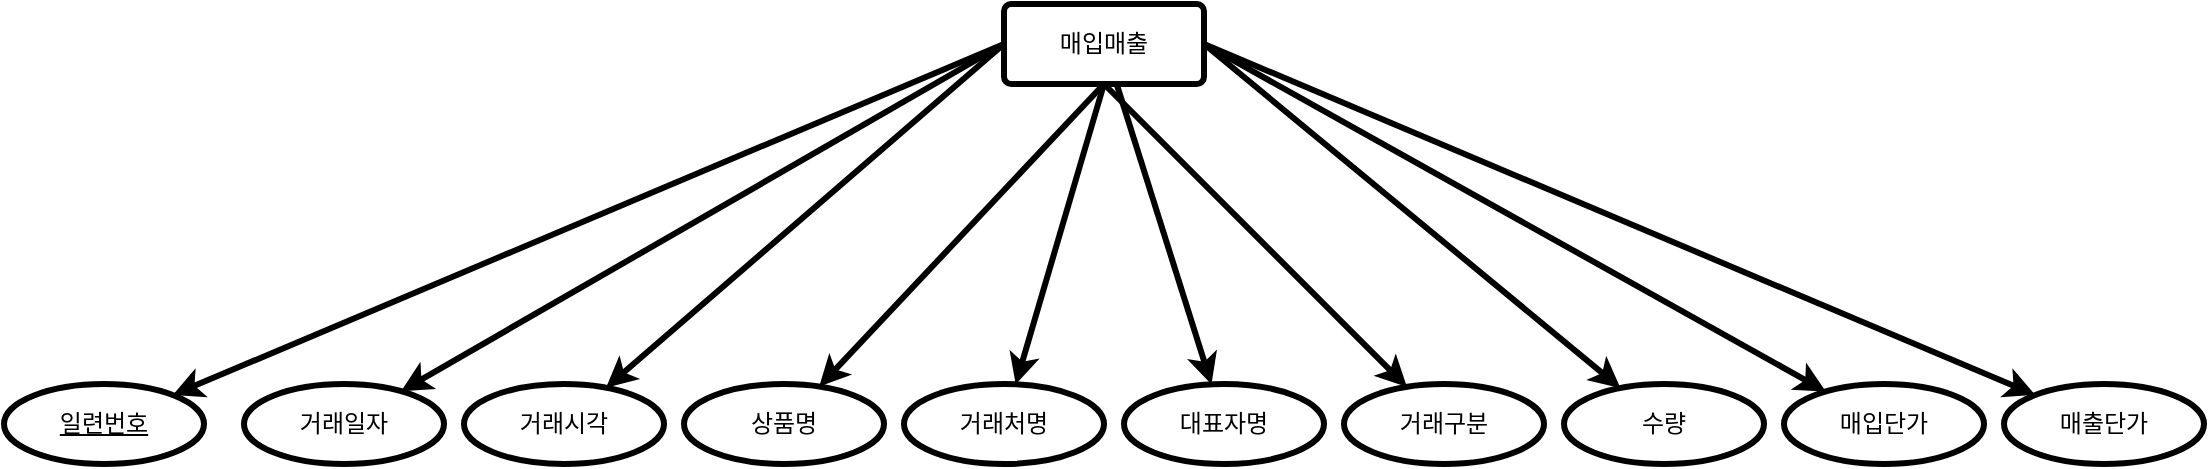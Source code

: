 <mxfile version="23.0.2" type="device">
  <diagram name="페이지-1" id="qDPNHNci_CPJ0-Eq26tW">
    <mxGraphModel dx="1387" dy="761" grid="1" gridSize="10" guides="1" tooltips="1" connect="1" arrows="1" fold="1" page="1" pageScale="1" pageWidth="4681" pageHeight="3300" math="0" shadow="0">
      <root>
        <mxCell id="0" />
        <mxCell id="1" parent="0" />
        <mxCell id="2RF4fjs5DgESaFg2jnWp-14" style="rounded=0;orthogonalLoop=1;jettySize=auto;html=1;exitX=0;exitY=0.5;exitDx=0;exitDy=0;strokeColor=default;strokeWidth=3;" parent="1" source="2RF4fjs5DgESaFg2jnWp-1" target="2RF4fjs5DgESaFg2jnWp-4" edge="1">
          <mxGeometry relative="1" as="geometry" />
        </mxCell>
        <mxCell id="2RF4fjs5DgESaFg2jnWp-15" style="rounded=0;orthogonalLoop=1;jettySize=auto;html=1;exitX=0;exitY=0.5;exitDx=0;exitDy=0;strokeColor=default;strokeWidth=3;" parent="1" source="2RF4fjs5DgESaFg2jnWp-1" target="2RF4fjs5DgESaFg2jnWp-5" edge="1">
          <mxGeometry relative="1" as="geometry" />
        </mxCell>
        <mxCell id="2RF4fjs5DgESaFg2jnWp-16" style="rounded=0;orthogonalLoop=1;jettySize=auto;html=1;exitX=0;exitY=0.5;exitDx=0;exitDy=0;strokeColor=default;strokeWidth=3;" parent="1" source="2RF4fjs5DgESaFg2jnWp-1" target="2RF4fjs5DgESaFg2jnWp-6" edge="1">
          <mxGeometry relative="1" as="geometry" />
        </mxCell>
        <mxCell id="2RF4fjs5DgESaFg2jnWp-17" style="rounded=0;orthogonalLoop=1;jettySize=auto;html=1;exitX=0.5;exitY=1;exitDx=0;exitDy=0;strokeColor=default;strokeWidth=3;" parent="1" source="2RF4fjs5DgESaFg2jnWp-1" target="2RF4fjs5DgESaFg2jnWp-7" edge="1">
          <mxGeometry relative="1" as="geometry">
            <mxPoint x="640" y="-180" as="sourcePoint" />
          </mxGeometry>
        </mxCell>
        <mxCell id="2RF4fjs5DgESaFg2jnWp-18" style="rounded=0;orthogonalLoop=1;jettySize=auto;html=1;exitX=0.5;exitY=1;exitDx=0;exitDy=0;strokeColor=default;strokeWidth=3;" parent="1" source="2RF4fjs5DgESaFg2jnWp-1" target="2RF4fjs5DgESaFg2jnWp-8" edge="1">
          <mxGeometry relative="1" as="geometry" />
        </mxCell>
        <mxCell id="2RF4fjs5DgESaFg2jnWp-19" style="rounded=0;orthogonalLoop=1;jettySize=auto;html=1;strokeColor=default;strokeWidth=3;" parent="1" source="2RF4fjs5DgESaFg2jnWp-1" target="2RF4fjs5DgESaFg2jnWp-9" edge="1">
          <mxGeometry relative="1" as="geometry" />
        </mxCell>
        <mxCell id="2RF4fjs5DgESaFg2jnWp-20" style="rounded=0;orthogonalLoop=1;jettySize=auto;html=1;exitX=1;exitY=0.5;exitDx=0;exitDy=0;strokeColor=default;strokeWidth=3;" parent="1" source="2RF4fjs5DgESaFg2jnWp-1" target="2RF4fjs5DgESaFg2jnWp-13" edge="1">
          <mxGeometry relative="1" as="geometry" />
        </mxCell>
        <mxCell id="2RF4fjs5DgESaFg2jnWp-21" style="rounded=0;orthogonalLoop=1;jettySize=auto;html=1;exitX=1;exitY=0.5;exitDx=0;exitDy=0;strokeColor=default;strokeWidth=3;" parent="1" source="2RF4fjs5DgESaFg2jnWp-1" target="2RF4fjs5DgESaFg2jnWp-12" edge="1">
          <mxGeometry relative="1" as="geometry" />
        </mxCell>
        <mxCell id="2RF4fjs5DgESaFg2jnWp-22" style="rounded=0;orthogonalLoop=1;jettySize=auto;html=1;exitX=1;exitY=0.5;exitDx=0;exitDy=0;strokeColor=default;strokeWidth=3;" parent="1" source="2RF4fjs5DgESaFg2jnWp-1" target="2RF4fjs5DgESaFg2jnWp-11" edge="1">
          <mxGeometry relative="1" as="geometry" />
        </mxCell>
        <mxCell id="2RF4fjs5DgESaFg2jnWp-23" style="rounded=0;orthogonalLoop=1;jettySize=auto;html=1;exitX=0.5;exitY=1;exitDx=0;exitDy=0;strokeColor=default;strokeWidth=3;" parent="1" source="2RF4fjs5DgESaFg2jnWp-1" target="2RF4fjs5DgESaFg2jnWp-10" edge="1">
          <mxGeometry relative="1" as="geometry" />
        </mxCell>
        <mxCell id="2RF4fjs5DgESaFg2jnWp-1" value="매입매출" style="rounded=1;arcSize=9;whiteSpace=wrap;html=1;align=center;strokeColor=default;strokeWidth=3;" parent="1" vertex="1">
          <mxGeometry x="580" y="70" width="100" height="40" as="geometry" />
        </mxCell>
        <mxCell id="2RF4fjs5DgESaFg2jnWp-4" value="일련번호" style="ellipse;whiteSpace=wrap;html=1;align=center;fontStyle=4;strokeColor=default;strokeWidth=3;" parent="1" vertex="1">
          <mxGeometry x="80" y="260" width="100" height="40" as="geometry" />
        </mxCell>
        <mxCell id="2RF4fjs5DgESaFg2jnWp-5" value="거래일자" style="ellipse;whiteSpace=wrap;html=1;align=center;strokeColor=default;strokeWidth=3;" parent="1" vertex="1">
          <mxGeometry x="200" y="260" width="100" height="40" as="geometry" />
        </mxCell>
        <mxCell id="2RF4fjs5DgESaFg2jnWp-6" value="거래시각" style="ellipse;whiteSpace=wrap;html=1;align=center;strokeColor=default;strokeWidth=3;" parent="1" vertex="1">
          <mxGeometry x="310" y="260" width="100" height="40" as="geometry" />
        </mxCell>
        <mxCell id="2RF4fjs5DgESaFg2jnWp-7" value="상품명" style="ellipse;whiteSpace=wrap;html=1;align=center;strokeColor=default;strokeWidth=3;" parent="1" vertex="1">
          <mxGeometry x="420" y="260" width="100" height="40" as="geometry" />
        </mxCell>
        <mxCell id="2RF4fjs5DgESaFg2jnWp-8" value="거래처명" style="ellipse;whiteSpace=wrap;html=1;align=center;strokeColor=default;strokeWidth=3;" parent="1" vertex="1">
          <mxGeometry x="530" y="260" width="100" height="40" as="geometry" />
        </mxCell>
        <mxCell id="2RF4fjs5DgESaFg2jnWp-9" value="대표자명" style="ellipse;whiteSpace=wrap;html=1;align=center;strokeColor=default;strokeWidth=3;" parent="1" vertex="1">
          <mxGeometry x="640" y="260" width="100" height="40" as="geometry" />
        </mxCell>
        <mxCell id="2RF4fjs5DgESaFg2jnWp-10" value="거래구분" style="ellipse;whiteSpace=wrap;html=1;align=center;strokeColor=default;strokeWidth=3;" parent="1" vertex="1">
          <mxGeometry x="750" y="260" width="100" height="40" as="geometry" />
        </mxCell>
        <mxCell id="2RF4fjs5DgESaFg2jnWp-11" value="수량" style="ellipse;whiteSpace=wrap;html=1;align=center;strokeColor=default;strokeWidth=3;" parent="1" vertex="1">
          <mxGeometry x="860" y="260" width="100" height="40" as="geometry" />
        </mxCell>
        <mxCell id="2RF4fjs5DgESaFg2jnWp-12" value="매입단가" style="ellipse;whiteSpace=wrap;html=1;align=center;strokeColor=default;strokeWidth=3;" parent="1" vertex="1">
          <mxGeometry x="970" y="260" width="100" height="40" as="geometry" />
        </mxCell>
        <mxCell id="2RF4fjs5DgESaFg2jnWp-13" value="매출단가" style="ellipse;whiteSpace=wrap;html=1;align=center;strokeColor=default;strokeWidth=3;" parent="1" vertex="1">
          <mxGeometry x="1080" y="260" width="100" height="40" as="geometry" />
        </mxCell>
      </root>
    </mxGraphModel>
  </diagram>
</mxfile>
